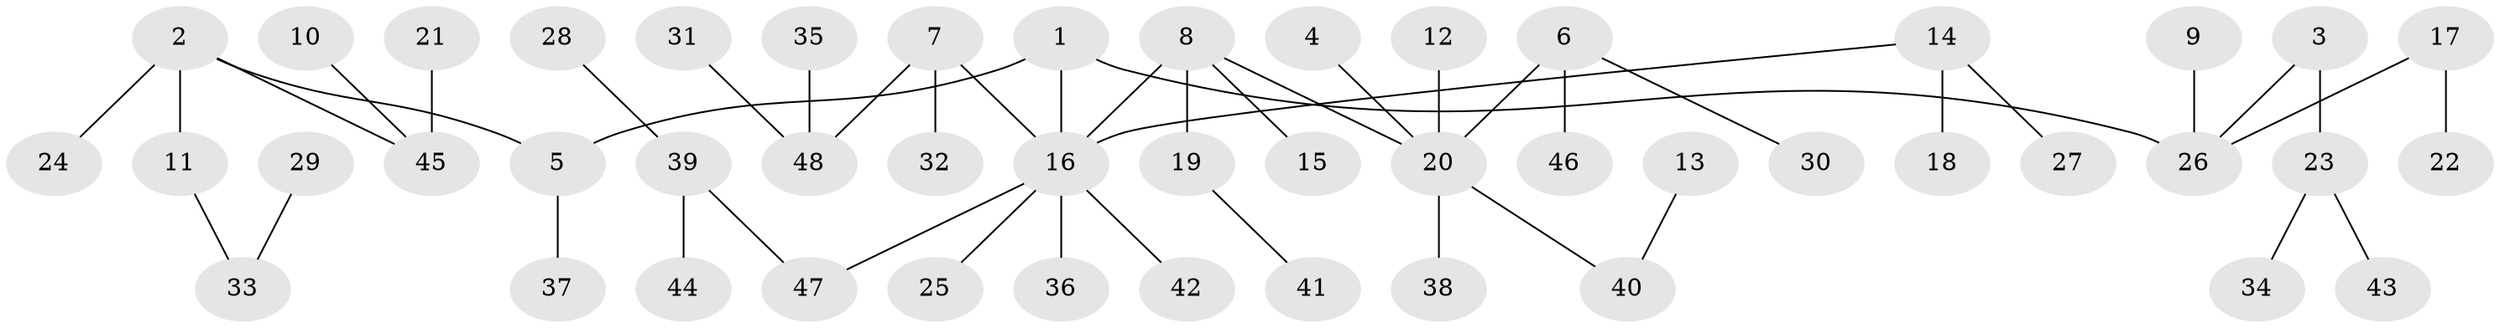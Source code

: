 // original degree distribution, {3: 0.1368421052631579, 5: 0.010526315789473684, 10: 0.010526315789473684, 4: 0.07368421052631578, 2: 0.28421052631578947, 7: 0.010526315789473684, 1: 0.47368421052631576}
// Generated by graph-tools (version 1.1) at 2025/02/03/09/25 03:02:21]
// undirected, 48 vertices, 47 edges
graph export_dot {
graph [start="1"]
  node [color=gray90,style=filled];
  1;
  2;
  3;
  4;
  5;
  6;
  7;
  8;
  9;
  10;
  11;
  12;
  13;
  14;
  15;
  16;
  17;
  18;
  19;
  20;
  21;
  22;
  23;
  24;
  25;
  26;
  27;
  28;
  29;
  30;
  31;
  32;
  33;
  34;
  35;
  36;
  37;
  38;
  39;
  40;
  41;
  42;
  43;
  44;
  45;
  46;
  47;
  48;
  1 -- 5 [weight=1.0];
  1 -- 16 [weight=1.0];
  1 -- 26 [weight=1.0];
  2 -- 5 [weight=1.0];
  2 -- 11 [weight=1.0];
  2 -- 24 [weight=1.0];
  2 -- 45 [weight=1.0];
  3 -- 23 [weight=1.0];
  3 -- 26 [weight=1.0];
  4 -- 20 [weight=1.0];
  5 -- 37 [weight=1.0];
  6 -- 20 [weight=1.0];
  6 -- 30 [weight=1.0];
  6 -- 46 [weight=1.0];
  7 -- 16 [weight=1.0];
  7 -- 32 [weight=1.0];
  7 -- 48 [weight=1.0];
  8 -- 15 [weight=1.0];
  8 -- 16 [weight=1.0];
  8 -- 19 [weight=1.0];
  8 -- 20 [weight=1.0];
  9 -- 26 [weight=1.0];
  10 -- 45 [weight=1.0];
  11 -- 33 [weight=1.0];
  12 -- 20 [weight=1.0];
  13 -- 40 [weight=1.0];
  14 -- 16 [weight=1.0];
  14 -- 18 [weight=1.0];
  14 -- 27 [weight=1.0];
  16 -- 25 [weight=1.0];
  16 -- 36 [weight=1.0];
  16 -- 42 [weight=1.0];
  16 -- 47 [weight=1.0];
  17 -- 22 [weight=1.0];
  17 -- 26 [weight=1.0];
  19 -- 41 [weight=1.0];
  20 -- 38 [weight=1.0];
  20 -- 40 [weight=1.0];
  21 -- 45 [weight=1.0];
  23 -- 34 [weight=1.0];
  23 -- 43 [weight=1.0];
  28 -- 39 [weight=1.0];
  29 -- 33 [weight=1.0];
  31 -- 48 [weight=1.0];
  35 -- 48 [weight=1.0];
  39 -- 44 [weight=1.0];
  39 -- 47 [weight=1.0];
}
